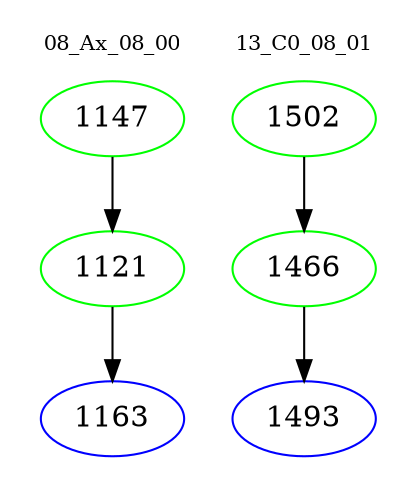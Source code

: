 digraph{
subgraph cluster_0 {
color = white
label = "08_Ax_08_00";
fontsize=10;
T0_1147 [label="1147", color="green"]
T0_1147 -> T0_1121 [color="black"]
T0_1121 [label="1121", color="green"]
T0_1121 -> T0_1163 [color="black"]
T0_1163 [label="1163", color="blue"]
}
subgraph cluster_1 {
color = white
label = "13_C0_08_01";
fontsize=10;
T1_1502 [label="1502", color="green"]
T1_1502 -> T1_1466 [color="black"]
T1_1466 [label="1466", color="green"]
T1_1466 -> T1_1493 [color="black"]
T1_1493 [label="1493", color="blue"]
}
}
